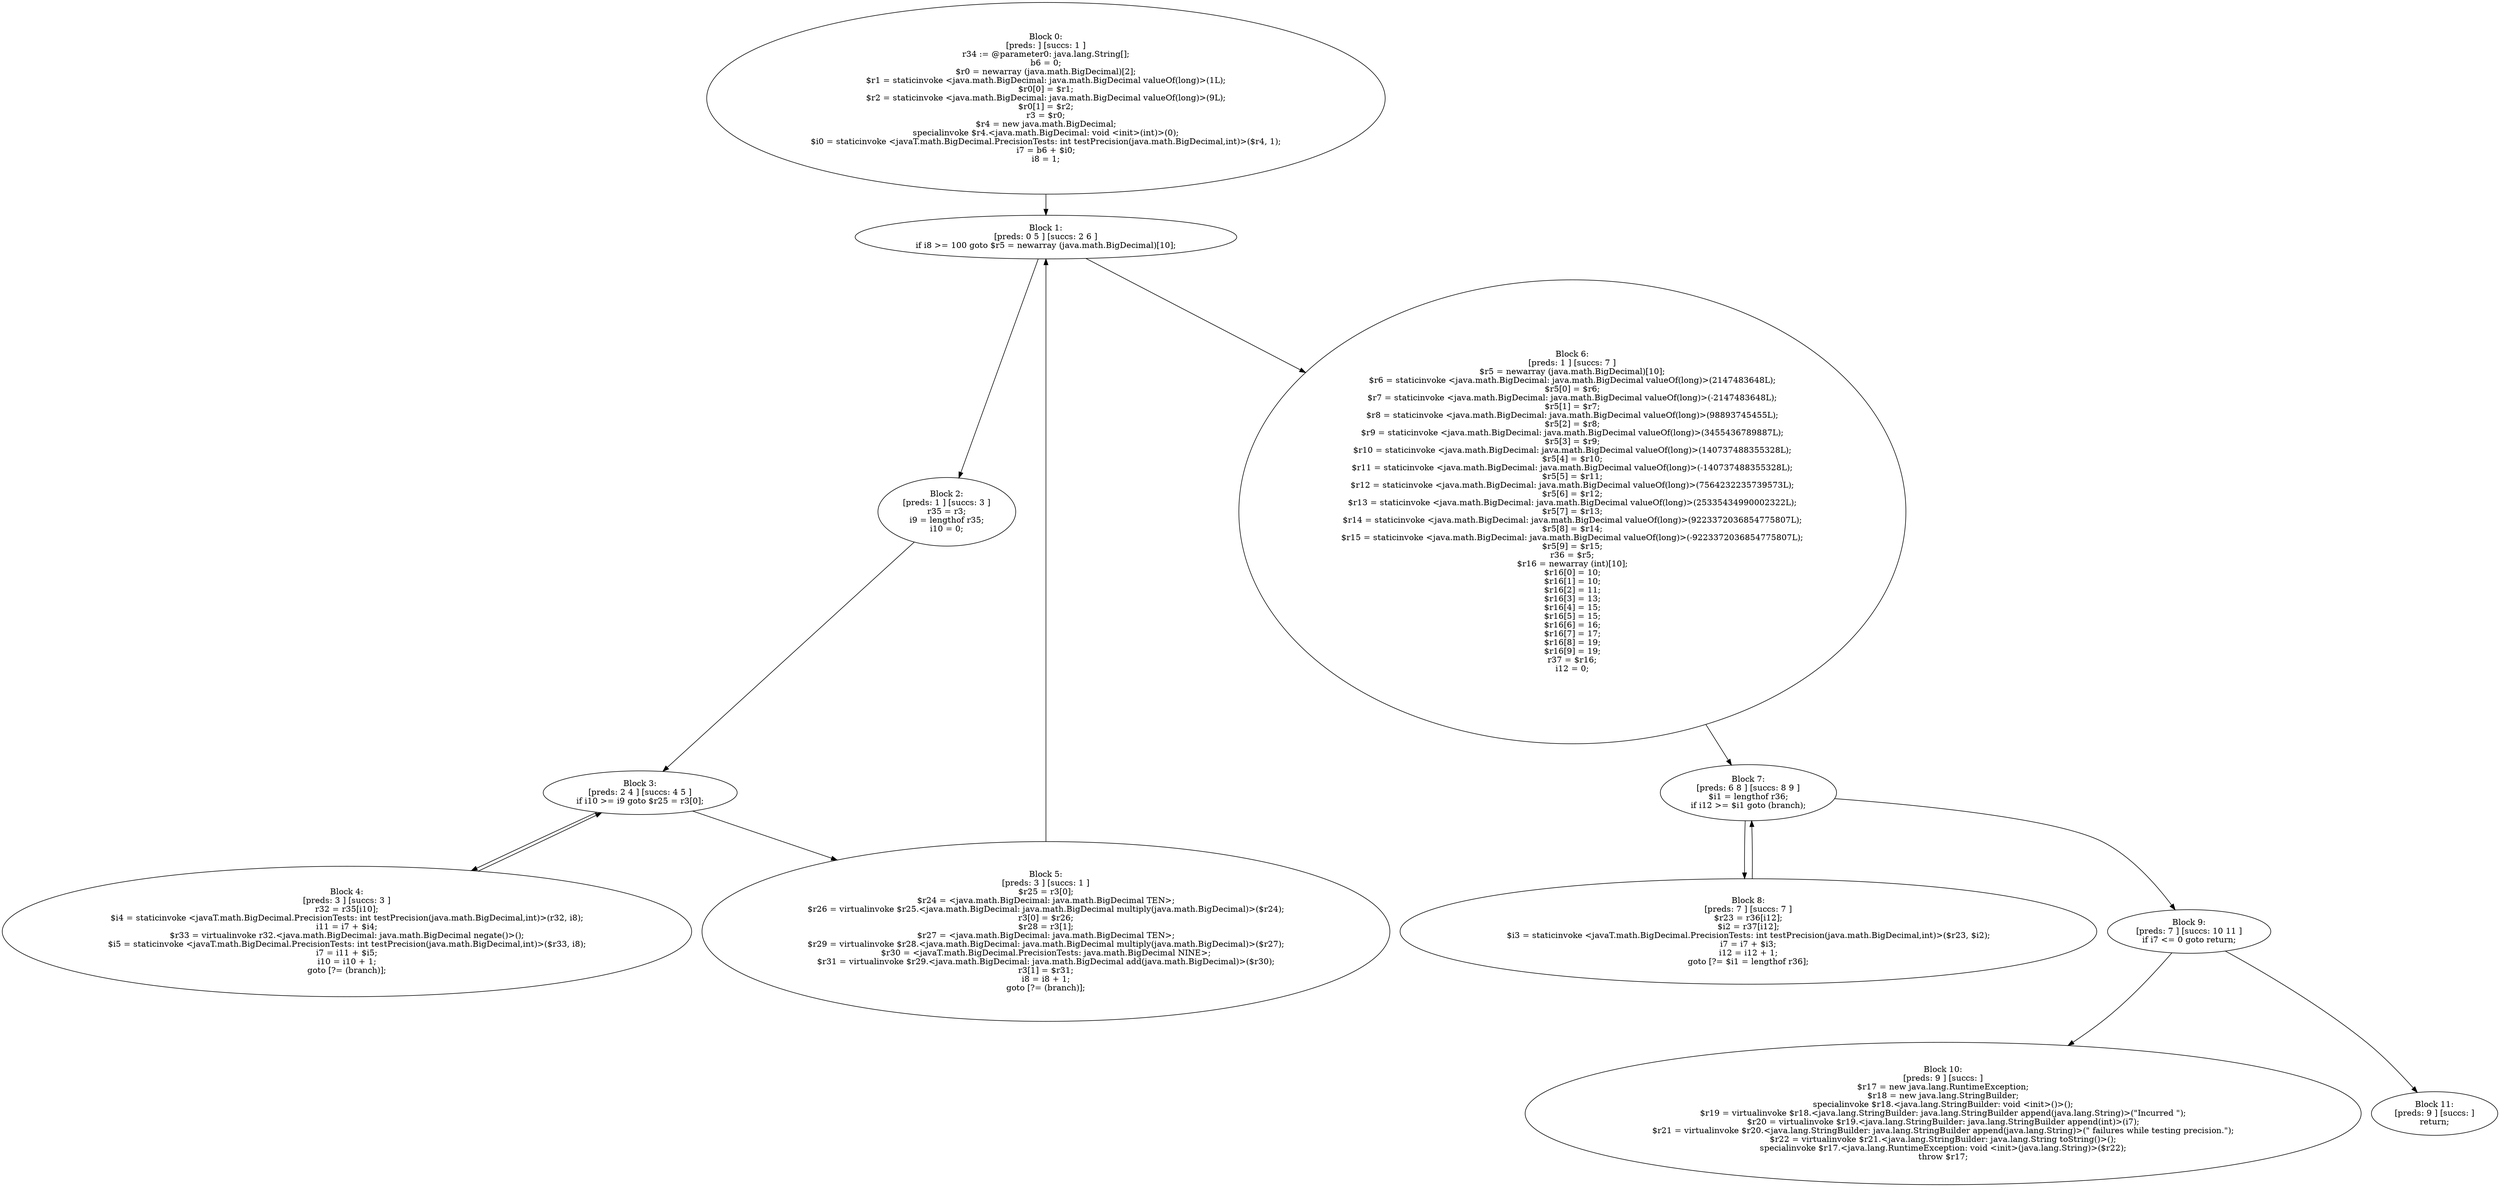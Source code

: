digraph "unitGraph" {
    "Block 0:
[preds: ] [succs: 1 ]
r34 := @parameter0: java.lang.String[];
b6 = 0;
$r0 = newarray (java.math.BigDecimal)[2];
$r1 = staticinvoke <java.math.BigDecimal: java.math.BigDecimal valueOf(long)>(1L);
$r0[0] = $r1;
$r2 = staticinvoke <java.math.BigDecimal: java.math.BigDecimal valueOf(long)>(9L);
$r0[1] = $r2;
r3 = $r0;
$r4 = new java.math.BigDecimal;
specialinvoke $r4.<java.math.BigDecimal: void <init>(int)>(0);
$i0 = staticinvoke <javaT.math.BigDecimal.PrecisionTests: int testPrecision(java.math.BigDecimal,int)>($r4, 1);
i7 = b6 + $i0;
i8 = 1;
"
    "Block 1:
[preds: 0 5 ] [succs: 2 6 ]
if i8 >= 100 goto $r5 = newarray (java.math.BigDecimal)[10];
"
    "Block 2:
[preds: 1 ] [succs: 3 ]
r35 = r3;
i9 = lengthof r35;
i10 = 0;
"
    "Block 3:
[preds: 2 4 ] [succs: 4 5 ]
if i10 >= i9 goto $r25 = r3[0];
"
    "Block 4:
[preds: 3 ] [succs: 3 ]
r32 = r35[i10];
$i4 = staticinvoke <javaT.math.BigDecimal.PrecisionTests: int testPrecision(java.math.BigDecimal,int)>(r32, i8);
i11 = i7 + $i4;
$r33 = virtualinvoke r32.<java.math.BigDecimal: java.math.BigDecimal negate()>();
$i5 = staticinvoke <javaT.math.BigDecimal.PrecisionTests: int testPrecision(java.math.BigDecimal,int)>($r33, i8);
i7 = i11 + $i5;
i10 = i10 + 1;
goto [?= (branch)];
"
    "Block 5:
[preds: 3 ] [succs: 1 ]
$r25 = r3[0];
$r24 = <java.math.BigDecimal: java.math.BigDecimal TEN>;
$r26 = virtualinvoke $r25.<java.math.BigDecimal: java.math.BigDecimal multiply(java.math.BigDecimal)>($r24);
r3[0] = $r26;
$r28 = r3[1];
$r27 = <java.math.BigDecimal: java.math.BigDecimal TEN>;
$r29 = virtualinvoke $r28.<java.math.BigDecimal: java.math.BigDecimal multiply(java.math.BigDecimal)>($r27);
$r30 = <javaT.math.BigDecimal.PrecisionTests: java.math.BigDecimal NINE>;
$r31 = virtualinvoke $r29.<java.math.BigDecimal: java.math.BigDecimal add(java.math.BigDecimal)>($r30);
r3[1] = $r31;
i8 = i8 + 1;
goto [?= (branch)];
"
    "Block 6:
[preds: 1 ] [succs: 7 ]
$r5 = newarray (java.math.BigDecimal)[10];
$r6 = staticinvoke <java.math.BigDecimal: java.math.BigDecimal valueOf(long)>(2147483648L);
$r5[0] = $r6;
$r7 = staticinvoke <java.math.BigDecimal: java.math.BigDecimal valueOf(long)>(-2147483648L);
$r5[1] = $r7;
$r8 = staticinvoke <java.math.BigDecimal: java.math.BigDecimal valueOf(long)>(98893745455L);
$r5[2] = $r8;
$r9 = staticinvoke <java.math.BigDecimal: java.math.BigDecimal valueOf(long)>(3455436789887L);
$r5[3] = $r9;
$r10 = staticinvoke <java.math.BigDecimal: java.math.BigDecimal valueOf(long)>(140737488355328L);
$r5[4] = $r10;
$r11 = staticinvoke <java.math.BigDecimal: java.math.BigDecimal valueOf(long)>(-140737488355328L);
$r5[5] = $r11;
$r12 = staticinvoke <java.math.BigDecimal: java.math.BigDecimal valueOf(long)>(7564232235739573L);
$r5[6] = $r12;
$r13 = staticinvoke <java.math.BigDecimal: java.math.BigDecimal valueOf(long)>(25335434990002322L);
$r5[7] = $r13;
$r14 = staticinvoke <java.math.BigDecimal: java.math.BigDecimal valueOf(long)>(9223372036854775807L);
$r5[8] = $r14;
$r15 = staticinvoke <java.math.BigDecimal: java.math.BigDecimal valueOf(long)>(-9223372036854775807L);
$r5[9] = $r15;
r36 = $r5;
$r16 = newarray (int)[10];
$r16[0] = 10;
$r16[1] = 10;
$r16[2] = 11;
$r16[3] = 13;
$r16[4] = 15;
$r16[5] = 15;
$r16[6] = 16;
$r16[7] = 17;
$r16[8] = 19;
$r16[9] = 19;
r37 = $r16;
i12 = 0;
"
    "Block 7:
[preds: 6 8 ] [succs: 8 9 ]
$i1 = lengthof r36;
if i12 >= $i1 goto (branch);
"
    "Block 8:
[preds: 7 ] [succs: 7 ]
$r23 = r36[i12];
$i2 = r37[i12];
$i3 = staticinvoke <javaT.math.BigDecimal.PrecisionTests: int testPrecision(java.math.BigDecimal,int)>($r23, $i2);
i7 = i7 + $i3;
i12 = i12 + 1;
goto [?= $i1 = lengthof r36];
"
    "Block 9:
[preds: 7 ] [succs: 10 11 ]
if i7 <= 0 goto return;
"
    "Block 10:
[preds: 9 ] [succs: ]
$r17 = new java.lang.RuntimeException;
$r18 = new java.lang.StringBuilder;
specialinvoke $r18.<java.lang.StringBuilder: void <init>()>();
$r19 = virtualinvoke $r18.<java.lang.StringBuilder: java.lang.StringBuilder append(java.lang.String)>(\"Incurred \");
$r20 = virtualinvoke $r19.<java.lang.StringBuilder: java.lang.StringBuilder append(int)>(i7);
$r21 = virtualinvoke $r20.<java.lang.StringBuilder: java.lang.StringBuilder append(java.lang.String)>(\" failures while testing precision.\");
$r22 = virtualinvoke $r21.<java.lang.StringBuilder: java.lang.String toString()>();
specialinvoke $r17.<java.lang.RuntimeException: void <init>(java.lang.String)>($r22);
throw $r17;
"
    "Block 11:
[preds: 9 ] [succs: ]
return;
"
    "Block 0:
[preds: ] [succs: 1 ]
r34 := @parameter0: java.lang.String[];
b6 = 0;
$r0 = newarray (java.math.BigDecimal)[2];
$r1 = staticinvoke <java.math.BigDecimal: java.math.BigDecimal valueOf(long)>(1L);
$r0[0] = $r1;
$r2 = staticinvoke <java.math.BigDecimal: java.math.BigDecimal valueOf(long)>(9L);
$r0[1] = $r2;
r3 = $r0;
$r4 = new java.math.BigDecimal;
specialinvoke $r4.<java.math.BigDecimal: void <init>(int)>(0);
$i0 = staticinvoke <javaT.math.BigDecimal.PrecisionTests: int testPrecision(java.math.BigDecimal,int)>($r4, 1);
i7 = b6 + $i0;
i8 = 1;
"->"Block 1:
[preds: 0 5 ] [succs: 2 6 ]
if i8 >= 100 goto $r5 = newarray (java.math.BigDecimal)[10];
";
    "Block 1:
[preds: 0 5 ] [succs: 2 6 ]
if i8 >= 100 goto $r5 = newarray (java.math.BigDecimal)[10];
"->"Block 2:
[preds: 1 ] [succs: 3 ]
r35 = r3;
i9 = lengthof r35;
i10 = 0;
";
    "Block 1:
[preds: 0 5 ] [succs: 2 6 ]
if i8 >= 100 goto $r5 = newarray (java.math.BigDecimal)[10];
"->"Block 6:
[preds: 1 ] [succs: 7 ]
$r5 = newarray (java.math.BigDecimal)[10];
$r6 = staticinvoke <java.math.BigDecimal: java.math.BigDecimal valueOf(long)>(2147483648L);
$r5[0] = $r6;
$r7 = staticinvoke <java.math.BigDecimal: java.math.BigDecimal valueOf(long)>(-2147483648L);
$r5[1] = $r7;
$r8 = staticinvoke <java.math.BigDecimal: java.math.BigDecimal valueOf(long)>(98893745455L);
$r5[2] = $r8;
$r9 = staticinvoke <java.math.BigDecimal: java.math.BigDecimal valueOf(long)>(3455436789887L);
$r5[3] = $r9;
$r10 = staticinvoke <java.math.BigDecimal: java.math.BigDecimal valueOf(long)>(140737488355328L);
$r5[4] = $r10;
$r11 = staticinvoke <java.math.BigDecimal: java.math.BigDecimal valueOf(long)>(-140737488355328L);
$r5[5] = $r11;
$r12 = staticinvoke <java.math.BigDecimal: java.math.BigDecimal valueOf(long)>(7564232235739573L);
$r5[6] = $r12;
$r13 = staticinvoke <java.math.BigDecimal: java.math.BigDecimal valueOf(long)>(25335434990002322L);
$r5[7] = $r13;
$r14 = staticinvoke <java.math.BigDecimal: java.math.BigDecimal valueOf(long)>(9223372036854775807L);
$r5[8] = $r14;
$r15 = staticinvoke <java.math.BigDecimal: java.math.BigDecimal valueOf(long)>(-9223372036854775807L);
$r5[9] = $r15;
r36 = $r5;
$r16 = newarray (int)[10];
$r16[0] = 10;
$r16[1] = 10;
$r16[2] = 11;
$r16[3] = 13;
$r16[4] = 15;
$r16[5] = 15;
$r16[6] = 16;
$r16[7] = 17;
$r16[8] = 19;
$r16[9] = 19;
r37 = $r16;
i12 = 0;
";
    "Block 2:
[preds: 1 ] [succs: 3 ]
r35 = r3;
i9 = lengthof r35;
i10 = 0;
"->"Block 3:
[preds: 2 4 ] [succs: 4 5 ]
if i10 >= i9 goto $r25 = r3[0];
";
    "Block 3:
[preds: 2 4 ] [succs: 4 5 ]
if i10 >= i9 goto $r25 = r3[0];
"->"Block 4:
[preds: 3 ] [succs: 3 ]
r32 = r35[i10];
$i4 = staticinvoke <javaT.math.BigDecimal.PrecisionTests: int testPrecision(java.math.BigDecimal,int)>(r32, i8);
i11 = i7 + $i4;
$r33 = virtualinvoke r32.<java.math.BigDecimal: java.math.BigDecimal negate()>();
$i5 = staticinvoke <javaT.math.BigDecimal.PrecisionTests: int testPrecision(java.math.BigDecimal,int)>($r33, i8);
i7 = i11 + $i5;
i10 = i10 + 1;
goto [?= (branch)];
";
    "Block 3:
[preds: 2 4 ] [succs: 4 5 ]
if i10 >= i9 goto $r25 = r3[0];
"->"Block 5:
[preds: 3 ] [succs: 1 ]
$r25 = r3[0];
$r24 = <java.math.BigDecimal: java.math.BigDecimal TEN>;
$r26 = virtualinvoke $r25.<java.math.BigDecimal: java.math.BigDecimal multiply(java.math.BigDecimal)>($r24);
r3[0] = $r26;
$r28 = r3[1];
$r27 = <java.math.BigDecimal: java.math.BigDecimal TEN>;
$r29 = virtualinvoke $r28.<java.math.BigDecimal: java.math.BigDecimal multiply(java.math.BigDecimal)>($r27);
$r30 = <javaT.math.BigDecimal.PrecisionTests: java.math.BigDecimal NINE>;
$r31 = virtualinvoke $r29.<java.math.BigDecimal: java.math.BigDecimal add(java.math.BigDecimal)>($r30);
r3[1] = $r31;
i8 = i8 + 1;
goto [?= (branch)];
";
    "Block 4:
[preds: 3 ] [succs: 3 ]
r32 = r35[i10];
$i4 = staticinvoke <javaT.math.BigDecimal.PrecisionTests: int testPrecision(java.math.BigDecimal,int)>(r32, i8);
i11 = i7 + $i4;
$r33 = virtualinvoke r32.<java.math.BigDecimal: java.math.BigDecimal negate()>();
$i5 = staticinvoke <javaT.math.BigDecimal.PrecisionTests: int testPrecision(java.math.BigDecimal,int)>($r33, i8);
i7 = i11 + $i5;
i10 = i10 + 1;
goto [?= (branch)];
"->"Block 3:
[preds: 2 4 ] [succs: 4 5 ]
if i10 >= i9 goto $r25 = r3[0];
";
    "Block 5:
[preds: 3 ] [succs: 1 ]
$r25 = r3[0];
$r24 = <java.math.BigDecimal: java.math.BigDecimal TEN>;
$r26 = virtualinvoke $r25.<java.math.BigDecimal: java.math.BigDecimal multiply(java.math.BigDecimal)>($r24);
r3[0] = $r26;
$r28 = r3[1];
$r27 = <java.math.BigDecimal: java.math.BigDecimal TEN>;
$r29 = virtualinvoke $r28.<java.math.BigDecimal: java.math.BigDecimal multiply(java.math.BigDecimal)>($r27);
$r30 = <javaT.math.BigDecimal.PrecisionTests: java.math.BigDecimal NINE>;
$r31 = virtualinvoke $r29.<java.math.BigDecimal: java.math.BigDecimal add(java.math.BigDecimal)>($r30);
r3[1] = $r31;
i8 = i8 + 1;
goto [?= (branch)];
"->"Block 1:
[preds: 0 5 ] [succs: 2 6 ]
if i8 >= 100 goto $r5 = newarray (java.math.BigDecimal)[10];
";
    "Block 6:
[preds: 1 ] [succs: 7 ]
$r5 = newarray (java.math.BigDecimal)[10];
$r6 = staticinvoke <java.math.BigDecimal: java.math.BigDecimal valueOf(long)>(2147483648L);
$r5[0] = $r6;
$r7 = staticinvoke <java.math.BigDecimal: java.math.BigDecimal valueOf(long)>(-2147483648L);
$r5[1] = $r7;
$r8 = staticinvoke <java.math.BigDecimal: java.math.BigDecimal valueOf(long)>(98893745455L);
$r5[2] = $r8;
$r9 = staticinvoke <java.math.BigDecimal: java.math.BigDecimal valueOf(long)>(3455436789887L);
$r5[3] = $r9;
$r10 = staticinvoke <java.math.BigDecimal: java.math.BigDecimal valueOf(long)>(140737488355328L);
$r5[4] = $r10;
$r11 = staticinvoke <java.math.BigDecimal: java.math.BigDecimal valueOf(long)>(-140737488355328L);
$r5[5] = $r11;
$r12 = staticinvoke <java.math.BigDecimal: java.math.BigDecimal valueOf(long)>(7564232235739573L);
$r5[6] = $r12;
$r13 = staticinvoke <java.math.BigDecimal: java.math.BigDecimal valueOf(long)>(25335434990002322L);
$r5[7] = $r13;
$r14 = staticinvoke <java.math.BigDecimal: java.math.BigDecimal valueOf(long)>(9223372036854775807L);
$r5[8] = $r14;
$r15 = staticinvoke <java.math.BigDecimal: java.math.BigDecimal valueOf(long)>(-9223372036854775807L);
$r5[9] = $r15;
r36 = $r5;
$r16 = newarray (int)[10];
$r16[0] = 10;
$r16[1] = 10;
$r16[2] = 11;
$r16[3] = 13;
$r16[4] = 15;
$r16[5] = 15;
$r16[6] = 16;
$r16[7] = 17;
$r16[8] = 19;
$r16[9] = 19;
r37 = $r16;
i12 = 0;
"->"Block 7:
[preds: 6 8 ] [succs: 8 9 ]
$i1 = lengthof r36;
if i12 >= $i1 goto (branch);
";
    "Block 7:
[preds: 6 8 ] [succs: 8 9 ]
$i1 = lengthof r36;
if i12 >= $i1 goto (branch);
"->"Block 8:
[preds: 7 ] [succs: 7 ]
$r23 = r36[i12];
$i2 = r37[i12];
$i3 = staticinvoke <javaT.math.BigDecimal.PrecisionTests: int testPrecision(java.math.BigDecimal,int)>($r23, $i2);
i7 = i7 + $i3;
i12 = i12 + 1;
goto [?= $i1 = lengthof r36];
";
    "Block 7:
[preds: 6 8 ] [succs: 8 9 ]
$i1 = lengthof r36;
if i12 >= $i1 goto (branch);
"->"Block 9:
[preds: 7 ] [succs: 10 11 ]
if i7 <= 0 goto return;
";
    "Block 8:
[preds: 7 ] [succs: 7 ]
$r23 = r36[i12];
$i2 = r37[i12];
$i3 = staticinvoke <javaT.math.BigDecimal.PrecisionTests: int testPrecision(java.math.BigDecimal,int)>($r23, $i2);
i7 = i7 + $i3;
i12 = i12 + 1;
goto [?= $i1 = lengthof r36];
"->"Block 7:
[preds: 6 8 ] [succs: 8 9 ]
$i1 = lengthof r36;
if i12 >= $i1 goto (branch);
";
    "Block 9:
[preds: 7 ] [succs: 10 11 ]
if i7 <= 0 goto return;
"->"Block 10:
[preds: 9 ] [succs: ]
$r17 = new java.lang.RuntimeException;
$r18 = new java.lang.StringBuilder;
specialinvoke $r18.<java.lang.StringBuilder: void <init>()>();
$r19 = virtualinvoke $r18.<java.lang.StringBuilder: java.lang.StringBuilder append(java.lang.String)>(\"Incurred \");
$r20 = virtualinvoke $r19.<java.lang.StringBuilder: java.lang.StringBuilder append(int)>(i7);
$r21 = virtualinvoke $r20.<java.lang.StringBuilder: java.lang.StringBuilder append(java.lang.String)>(\" failures while testing precision.\");
$r22 = virtualinvoke $r21.<java.lang.StringBuilder: java.lang.String toString()>();
specialinvoke $r17.<java.lang.RuntimeException: void <init>(java.lang.String)>($r22);
throw $r17;
";
    "Block 9:
[preds: 7 ] [succs: 10 11 ]
if i7 <= 0 goto return;
"->"Block 11:
[preds: 9 ] [succs: ]
return;
";
}
